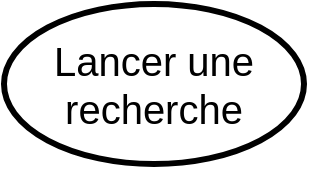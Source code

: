 <mxfile version="15.6.6" type="github">
  <diagram id="11DLtLcQ0q4nKdQ-IW-K" name="Page-1">
    <mxGraphModel dx="1220" dy="1112" grid="1" gridSize="10" guides="1" tooltips="1" connect="1" arrows="1" fold="1" page="1" pageScale="1" pageWidth="1169" pageHeight="827" math="0" shadow="0">
      <root>
        <mxCell id="0" />
        <mxCell id="1" parent="0" />
        <mxCell id="NNSDG9ltlfEMwObovZCk-11" value="Lancer une recherche" style="ellipse;whiteSpace=wrap;html=1;fontSize=20;fontColor=default;strokeColor=default;strokeWidth=3;fillColor=default;align=center;" vertex="1" parent="1">
          <mxGeometry x="20" y="40" width="150" height="80" as="geometry" />
        </mxCell>
      </root>
    </mxGraphModel>
  </diagram>
</mxfile>
